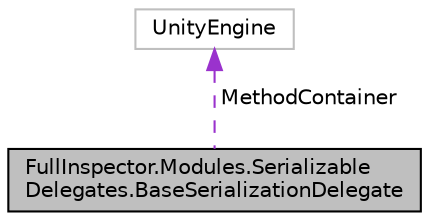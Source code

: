 digraph "FullInspector.Modules.SerializableDelegates.BaseSerializationDelegate"
{
  edge [fontname="Helvetica",fontsize="10",labelfontname="Helvetica",labelfontsize="10"];
  node [fontname="Helvetica",fontsize="10",shape=record];
  Node1 [label="FullInspector.Modules.Serializable\lDelegates.BaseSerializationDelegate",height=0.2,width=0.4,color="black", fillcolor="grey75", style="filled" fontcolor="black"];
  Node2 -> Node1 [dir="back",color="darkorchid3",fontsize="10",style="dashed",label=" MethodContainer" ,fontname="Helvetica"];
  Node2 [label="UnityEngine",height=0.2,width=0.4,color="grey75", fillcolor="white", style="filled"];
}
